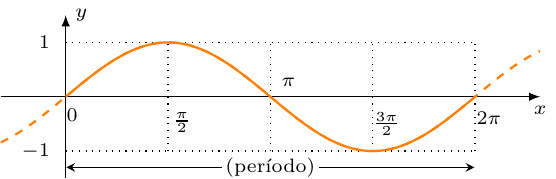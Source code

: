 \documentclass[crop]{standalone}
\usepackage[dvipsnames]{xcolor}
\usepackage{tikz}
\usepackage{pgfplots}
\pgfplotsset{compat=1.18}
\usetikzlibrary{shapes.geometric,positioning}
\begin{document}
  \begin{tikzpicture}[font=\scriptsize]
    \begin{axis}[%
      trig format plots=rad,
      axis x line=center,axis y line=center,
      % axis equal image,
      unit vector ratio={1.2 1},
      xlabel={$x$},ylabel={$y$},
      xlabel style={below},ylabel style={right},
      xmin=-1,xmax=2*pi+1,
      xtick={pi/2,3*pi/2,2*pi},
      xticklabels={$\frac{\pi}{2}$,$\frac{3\pi}{2}$,$2\pi$},
      xticklabel style={xshift=0.5em,},
      xtick style={draw=none},
      extra x ticks={pi},
      extra x tick labels={$\pi$},
      extra x tick style={xticklabel style={yshift=1.25em,xshift=0.15em}},
      ymin=-1.5,ymax=1.5,ytick={-1,1},
      ytick style={draw=none},
      axis line style={-latex},
    ]%
      \draw[dotted] (0,-1) -- (2*pi,-1);
      \draw[dotted] (0,1) -- (2*pi,1);
      \draw[dotted] (pi/2,-1) -- (pi/2,1);
      \draw[dotted] (pi,-1) -- (pi,1);
      \draw[dotted] (3*pi/2,-1) -- (3*pi/2,1);
      \draw[dotted] (2*pi,-1) -- (2*pi,1);

      \node at (0.1,-0.35) {$0$};

      \node at (pi,-1.3) {(período)};
      \draw[-stealth] (pi-0.75,-1.3) -- (0.01,-1.3);
      \draw[-stealth] (pi+0.75,-1.3) -- (2*pi-0.01,-1.3);

      \addplot[mark=none,domain=0:2*pi,color=orange,thick,samples=1000] {sin(x)};
      \addplot[mark=none,dashed,domain=-1:2*pi+1,color=orange,thick,samples=1000] {sin(x)};
    \end{axis}
  \end{tikzpicture}%
\end{document}